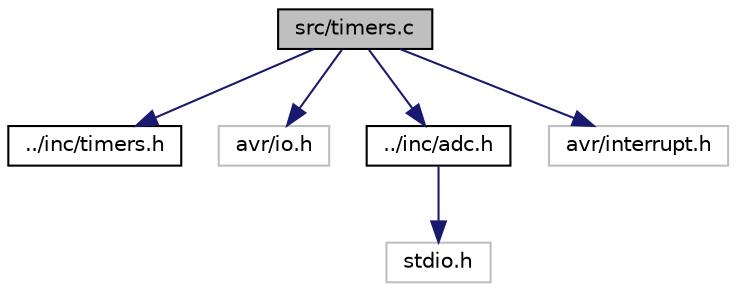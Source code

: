 digraph "src/timers.c"
{
  edge [fontname="Helvetica",fontsize="10",labelfontname="Helvetica",labelfontsize="10"];
  node [fontname="Helvetica",fontsize="10",shape=record];
  Node0 [label="src/timers.c",height=0.2,width=0.4,color="black", fillcolor="grey75", style="filled", fontcolor="black"];
  Node0 -> Node1 [color="midnightblue",fontsize="10",style="solid"];
  Node1 [label="../inc/timers.h",height=0.2,width=0.4,color="black", fillcolor="white", style="filled",URL="$timers_8h.html",tooltip="Library containing timers necessary for the ADC. "];
  Node0 -> Node2 [color="midnightblue",fontsize="10",style="solid"];
  Node2 [label="avr/io.h",height=0.2,width=0.4,color="grey75", fillcolor="white", style="filled"];
  Node0 -> Node3 [color="midnightblue",fontsize="10",style="solid"];
  Node3 [label="../inc/adc.h",height=0.2,width=0.4,color="black", fillcolor="white", style="filled",URL="$adc_8h.html",tooltip="Library for reading values through ADC. "];
  Node3 -> Node4 [color="midnightblue",fontsize="10",style="solid"];
  Node4 [label="stdio.h",height=0.2,width=0.4,color="grey75", fillcolor="white", style="filled"];
  Node0 -> Node5 [color="midnightblue",fontsize="10",style="solid"];
  Node5 [label="avr/interrupt.h",height=0.2,width=0.4,color="grey75", fillcolor="white", style="filled"];
}
